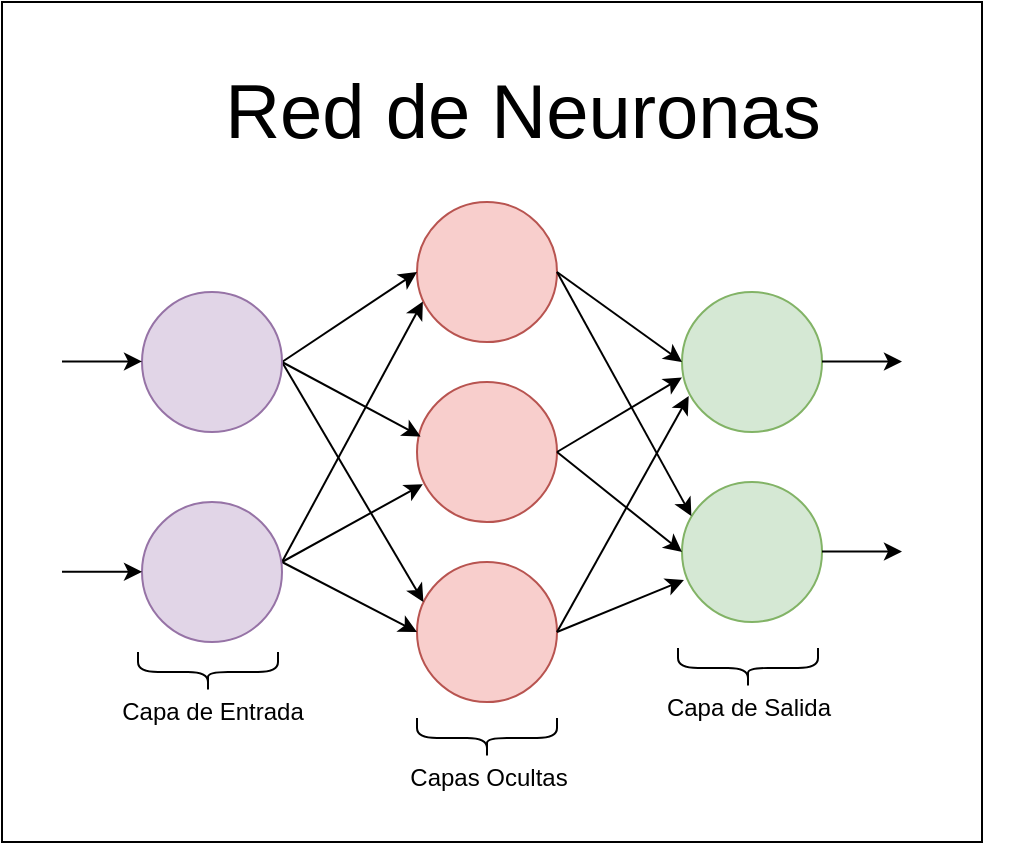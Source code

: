 <mxfile version="24.3.1" type="device">
  <diagram name="Página-1" id="ElqIYmuJFqP6JS1jvvGn">
    <mxGraphModel dx="-486" dy="351" grid="1" gridSize="10" guides="1" tooltips="1" connect="1" arrows="1" fold="1" page="1" pageScale="1" pageWidth="1169" pageHeight="827" math="0" shadow="0">
      <root>
        <mxCell id="0" />
        <mxCell id="1" parent="0" />
        <mxCell id="GD3OzE7fXkvuY0KkpLFB-27" value="" style="rounded=0;whiteSpace=wrap;html=1;" vertex="1" parent="1">
          <mxGeometry x="1310" y="400" width="490" height="420" as="geometry" />
        </mxCell>
        <mxCell id="4WcSSx8h9kxfzZMx1eUf-171" value="&lt;font style=&quot;font-size: 38px;&quot;&gt;Red de Neuronas&lt;/font&gt;" style="text;html=1;align=center;verticalAlign=middle;whiteSpace=wrap;rounded=0;" parent="1" vertex="1">
          <mxGeometry x="1317.5" y="400" width="505" height="110" as="geometry" />
        </mxCell>
        <mxCell id="4WcSSx8h9kxfzZMx1eUf-179" value="" style="ellipse;whiteSpace=wrap;html=1;aspect=fixed;rotation=-180;fillColor=#f8cecc;strokeColor=#b85450;" parent="1" vertex="1">
          <mxGeometry x="1517.5" y="500" width="70" height="70" as="geometry" />
        </mxCell>
        <mxCell id="GD3OzE7fXkvuY0KkpLFB-1" value="" style="ellipse;whiteSpace=wrap;html=1;aspect=fixed;rotation=-180;fillColor=#f8cecc;strokeColor=#b85450;" vertex="1" parent="1">
          <mxGeometry x="1517.5" y="590" width="70" height="70" as="geometry" />
        </mxCell>
        <mxCell id="GD3OzE7fXkvuY0KkpLFB-2" value="" style="ellipse;whiteSpace=wrap;html=1;aspect=fixed;rotation=-180;fillColor=#f8cecc;strokeColor=#b85450;" vertex="1" parent="1">
          <mxGeometry x="1517.5" y="680" width="70" height="70" as="geometry" />
        </mxCell>
        <mxCell id="GD3OzE7fXkvuY0KkpLFB-4" value="" style="endArrow=classic;html=1;rounded=0;exitX=0;exitY=0.5;exitDx=0;exitDy=0;entryX=1;entryY=0.5;entryDx=0;entryDy=0;" edge="1" parent="1" target="4WcSSx8h9kxfzZMx1eUf-179">
          <mxGeometry width="50" height="50" relative="1" as="geometry">
            <mxPoint x="1450" y="580" as="sourcePoint" />
            <mxPoint x="1500" y="520" as="targetPoint" />
          </mxGeometry>
        </mxCell>
        <mxCell id="GD3OzE7fXkvuY0KkpLFB-5" value="" style="endArrow=classic;html=1;rounded=0;exitX=0;exitY=0.5;exitDx=0;exitDy=0;entryX=0.974;entryY=0.611;entryDx=0;entryDy=0;entryPerimeter=0;" edge="1" parent="1" target="GD3OzE7fXkvuY0KkpLFB-1">
          <mxGeometry width="50" height="50" relative="1" as="geometry">
            <mxPoint x="1450" y="580" as="sourcePoint" />
            <mxPoint x="1528" y="545" as="targetPoint" />
          </mxGeometry>
        </mxCell>
        <mxCell id="GD3OzE7fXkvuY0KkpLFB-6" value="" style="endArrow=classic;html=1;rounded=0;exitX=0;exitY=0.5;exitDx=0;exitDy=0;entryX=0.954;entryY=0.714;entryDx=0;entryDy=0;entryPerimeter=0;" edge="1" parent="1" target="GD3OzE7fXkvuY0KkpLFB-2">
          <mxGeometry width="50" height="50" relative="1" as="geometry">
            <mxPoint x="1450" y="580" as="sourcePoint" />
            <mxPoint x="1528" y="660" as="targetPoint" />
          </mxGeometry>
        </mxCell>
        <mxCell id="GD3OzE7fXkvuY0KkpLFB-7" value="" style="endArrow=classic;html=1;rounded=0;exitX=0;exitY=0.5;exitDx=0;exitDy=0;entryX=0.958;entryY=0.27;entryDx=0;entryDy=0;entryPerimeter=0;" edge="1" parent="1" target="GD3OzE7fXkvuY0KkpLFB-1">
          <mxGeometry width="50" height="50" relative="1" as="geometry">
            <mxPoint x="1450" y="680" as="sourcePoint" />
            <mxPoint x="1528" y="725" as="targetPoint" />
          </mxGeometry>
        </mxCell>
        <mxCell id="GD3OzE7fXkvuY0KkpLFB-8" value="" style="endArrow=classic;html=1;rounded=0;exitX=0;exitY=0.5;exitDx=0;exitDy=0;entryX=1;entryY=0.5;entryDx=0;entryDy=0;" edge="1" parent="1" target="GD3OzE7fXkvuY0KkpLFB-2">
          <mxGeometry width="50" height="50" relative="1" as="geometry">
            <mxPoint x="1450" y="680" as="sourcePoint" />
            <mxPoint x="1528" y="635" as="targetPoint" />
          </mxGeometry>
        </mxCell>
        <mxCell id="GD3OzE7fXkvuY0KkpLFB-9" value="" style="endArrow=classic;html=1;rounded=0;exitX=0;exitY=0.5;exitDx=0;exitDy=0;entryX=0.958;entryY=0.29;entryDx=0;entryDy=0;entryPerimeter=0;" edge="1" parent="1" target="4WcSSx8h9kxfzZMx1eUf-179">
          <mxGeometry width="50" height="50" relative="1" as="geometry">
            <mxPoint x="1450" y="680" as="sourcePoint" />
            <mxPoint x="1528" y="635" as="targetPoint" />
          </mxGeometry>
        </mxCell>
        <mxCell id="GD3OzE7fXkvuY0KkpLFB-11" value="" style="ellipse;whiteSpace=wrap;html=1;aspect=fixed;rotation=-180;fillColor=#d5e8d4;strokeColor=#82b366;" vertex="1" parent="1">
          <mxGeometry x="1650" y="640" width="70" height="70" as="geometry" />
        </mxCell>
        <mxCell id="GD3OzE7fXkvuY0KkpLFB-12" value="" style="shape=curlyBracket;whiteSpace=wrap;html=1;rounded=1;labelPosition=left;verticalLabelPosition=middle;align=right;verticalAlign=middle;rotation=-90;" vertex="1" parent="1">
          <mxGeometry x="1403" y="700" width="20" height="70" as="geometry" />
        </mxCell>
        <mxCell id="GD3OzE7fXkvuY0KkpLFB-13" value="Capa de Entrada" style="text;html=1;align=center;verticalAlign=middle;resizable=0;points=[];autosize=1;strokeColor=none;fillColor=none;" vertex="1" parent="1">
          <mxGeometry x="1360" y="740" width="110" height="30" as="geometry" />
        </mxCell>
        <mxCell id="GD3OzE7fXkvuY0KkpLFB-14" value="Capas Ocultas" style="text;html=1;align=center;verticalAlign=middle;resizable=0;points=[];autosize=1;strokeColor=none;fillColor=none;" vertex="1" parent="1">
          <mxGeometry x="1502.5" y="773" width="100" height="30" as="geometry" />
        </mxCell>
        <mxCell id="GD3OzE7fXkvuY0KkpLFB-15" value="" style="shape=curlyBracket;whiteSpace=wrap;html=1;rounded=1;labelPosition=left;verticalLabelPosition=middle;align=right;verticalAlign=middle;rotation=-90;" vertex="1" parent="1">
          <mxGeometry x="1542.5" y="733" width="20" height="70" as="geometry" />
        </mxCell>
        <mxCell id="GD3OzE7fXkvuY0KkpLFB-16" value="" style="endArrow=classic;html=1;rounded=0;exitX=0;exitY=0.5;exitDx=0;exitDy=0;entryX=0.952;entryY=0.257;entryDx=0;entryDy=0;entryPerimeter=0;" edge="1" parent="1" source="GD3OzE7fXkvuY0KkpLFB-2" target="GD3OzE7fXkvuY0KkpLFB-18">
          <mxGeometry width="50" height="50" relative="1" as="geometry">
            <mxPoint x="1620" y="730" as="sourcePoint" />
            <mxPoint x="1688" y="765" as="targetPoint" />
          </mxGeometry>
        </mxCell>
        <mxCell id="GD3OzE7fXkvuY0KkpLFB-17" value="" style="endArrow=classic;html=1;rounded=0;exitX=0;exitY=0.5;exitDx=0;exitDy=0;entryX=0.986;entryY=0.3;entryDx=0;entryDy=0;entryPerimeter=0;" edge="1" parent="1" source="GD3OzE7fXkvuY0KkpLFB-2" target="GD3OzE7fXkvuY0KkpLFB-11">
          <mxGeometry width="50" height="50" relative="1" as="geometry">
            <mxPoint x="1597" y="725" as="sourcePoint" />
            <mxPoint x="1645" y="685" as="targetPoint" />
          </mxGeometry>
        </mxCell>
        <mxCell id="GD3OzE7fXkvuY0KkpLFB-18" value="" style="ellipse;whiteSpace=wrap;html=1;aspect=fixed;rotation=-180;fillColor=#d5e8d4;strokeColor=#82b366;" vertex="1" parent="1">
          <mxGeometry x="1650" y="545" width="70" height="70" as="geometry" />
        </mxCell>
        <mxCell id="GD3OzE7fXkvuY0KkpLFB-19" value="" style="ellipse;whiteSpace=wrap;html=1;aspect=fixed;rotation=-180;fillColor=#e1d5e7;strokeColor=#9673a6;" vertex="1" parent="1">
          <mxGeometry x="1380" y="545" width="70" height="70" as="geometry" />
        </mxCell>
        <mxCell id="GD3OzE7fXkvuY0KkpLFB-20" value="" style="ellipse;whiteSpace=wrap;html=1;aspect=fixed;rotation=-180;fillColor=#e1d5e7;strokeColor=#9673a6;" vertex="1" parent="1">
          <mxGeometry x="1380" y="650" width="70" height="70" as="geometry" />
        </mxCell>
        <mxCell id="GD3OzE7fXkvuY0KkpLFB-21" value="" style="endArrow=classic;html=1;rounded=0;exitX=0;exitY=0.5;exitDx=0;exitDy=0;entryX=1;entryY=0.5;entryDx=0;entryDy=0;" edge="1" parent="1" source="GD3OzE7fXkvuY0KkpLFB-1" target="GD3OzE7fXkvuY0KkpLFB-11">
          <mxGeometry width="50" height="50" relative="1" as="geometry">
            <mxPoint x="1597" y="725" as="sourcePoint" />
            <mxPoint x="1645" y="685" as="targetPoint" />
          </mxGeometry>
        </mxCell>
        <mxCell id="GD3OzE7fXkvuY0KkpLFB-22" value="" style="endArrow=classic;html=1;rounded=0;exitX=0;exitY=0.5;exitDx=0;exitDy=0;entryX=1;entryY=0.39;entryDx=0;entryDy=0;entryPerimeter=0;" edge="1" parent="1" source="GD3OzE7fXkvuY0KkpLFB-1" target="GD3OzE7fXkvuY0KkpLFB-18">
          <mxGeometry width="50" height="50" relative="1" as="geometry">
            <mxPoint x="1597" y="635" as="sourcePoint" />
            <mxPoint x="1650" y="580" as="targetPoint" />
          </mxGeometry>
        </mxCell>
        <mxCell id="GD3OzE7fXkvuY0KkpLFB-23" value="Capa de Salida" style="text;html=1;align=center;verticalAlign=middle;resizable=0;points=[];autosize=1;strokeColor=none;fillColor=none;" vertex="1" parent="1">
          <mxGeometry x="1628" y="738" width="110" height="30" as="geometry" />
        </mxCell>
        <mxCell id="GD3OzE7fXkvuY0KkpLFB-24" value="" style="shape=curlyBracket;whiteSpace=wrap;html=1;rounded=1;labelPosition=left;verticalLabelPosition=middle;align=right;verticalAlign=middle;rotation=-90;" vertex="1" parent="1">
          <mxGeometry x="1673" y="698" width="20" height="70" as="geometry" />
        </mxCell>
        <mxCell id="GD3OzE7fXkvuY0KkpLFB-25" value="" style="endArrow=classic;html=1;rounded=0;exitX=0;exitY=0.5;exitDx=0;exitDy=0;entryX=1;entryY=0.5;entryDx=0;entryDy=0;" edge="1" parent="1" source="4WcSSx8h9kxfzZMx1eUf-179" target="GD3OzE7fXkvuY0KkpLFB-18">
          <mxGeometry width="50" height="50" relative="1" as="geometry">
            <mxPoint x="1597" y="635" as="sourcePoint" />
            <mxPoint x="1645" y="590" as="targetPoint" />
          </mxGeometry>
        </mxCell>
        <mxCell id="GD3OzE7fXkvuY0KkpLFB-26" value="" style="endArrow=classic;html=1;rounded=0;exitX=0;exitY=0.5;exitDx=0;exitDy=0;entryX=0.933;entryY=0.757;entryDx=0;entryDy=0;entryPerimeter=0;" edge="1" parent="1" source="4WcSSx8h9kxfzZMx1eUf-179" target="GD3OzE7fXkvuY0KkpLFB-11">
          <mxGeometry width="50" height="50" relative="1" as="geometry">
            <mxPoint x="1597" y="545" as="sourcePoint" />
            <mxPoint x="1645" y="590" as="targetPoint" />
          </mxGeometry>
        </mxCell>
        <mxCell id="GD3OzE7fXkvuY0KkpLFB-32" value="" style="edgeStyle=orthogonalEdgeStyle;rounded=0;orthogonalLoop=1;jettySize=auto;html=1;" edge="1" parent="1">
          <mxGeometry relative="1" as="geometry">
            <mxPoint x="1340" y="579.71" as="sourcePoint" />
            <mxPoint x="1380" y="579.71" as="targetPoint" />
            <Array as="points">
              <mxPoint x="1350" y="580" />
              <mxPoint x="1350" y="580" />
            </Array>
          </mxGeometry>
        </mxCell>
        <mxCell id="GD3OzE7fXkvuY0KkpLFB-34" value="" style="edgeStyle=orthogonalEdgeStyle;rounded=0;orthogonalLoop=1;jettySize=auto;html=1;" edge="1" parent="1">
          <mxGeometry relative="1" as="geometry">
            <mxPoint x="1340" y="684.93" as="sourcePoint" />
            <mxPoint x="1380" y="684.93" as="targetPoint" />
            <Array as="points">
              <mxPoint x="1350" y="685.22" />
              <mxPoint x="1350" y="685.22" />
            </Array>
          </mxGeometry>
        </mxCell>
        <mxCell id="GD3OzE7fXkvuY0KkpLFB-35" value="" style="edgeStyle=orthogonalEdgeStyle;rounded=0;orthogonalLoop=1;jettySize=auto;html=1;" edge="1" parent="1">
          <mxGeometry relative="1" as="geometry">
            <mxPoint x="1720" y="579.76" as="sourcePoint" />
            <mxPoint x="1760" y="579.76" as="targetPoint" />
            <Array as="points">
              <mxPoint x="1730" y="580.05" />
              <mxPoint x="1730" y="580.05" />
            </Array>
          </mxGeometry>
        </mxCell>
        <mxCell id="GD3OzE7fXkvuY0KkpLFB-36" value="" style="edgeStyle=orthogonalEdgeStyle;rounded=0;orthogonalLoop=1;jettySize=auto;html=1;" edge="1" parent="1">
          <mxGeometry relative="1" as="geometry">
            <mxPoint x="1720" y="674.76" as="sourcePoint" />
            <mxPoint x="1760" y="674.76" as="targetPoint" />
            <Array as="points">
              <mxPoint x="1730" y="675.05" />
              <mxPoint x="1730" y="675.05" />
            </Array>
          </mxGeometry>
        </mxCell>
      </root>
    </mxGraphModel>
  </diagram>
</mxfile>
